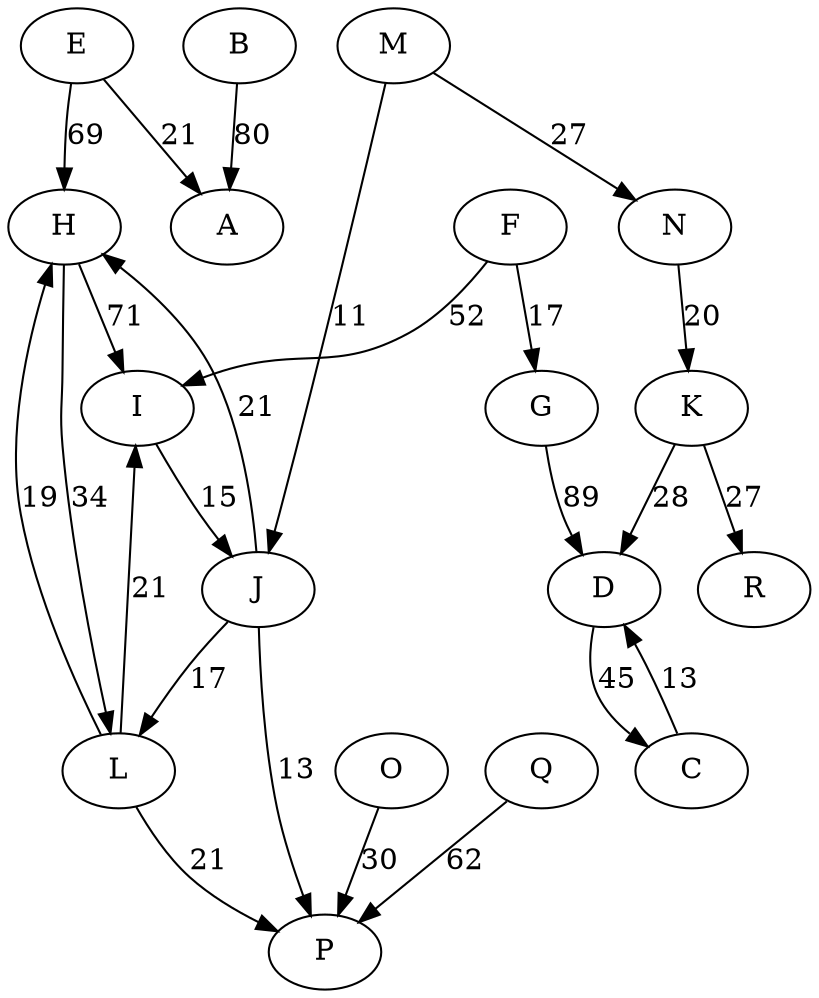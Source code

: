 digraph graph1{ 
B -> A [label = "80"];
C -> D [label = "13"];
D -> C [label = "45"];
E -> A [label = "21"];
E -> H [label = "69"];
F -> G [label = "17"];
F -> I [label = "52"];
G -> D [label = "89"];
H -> I [label = "71"];
H -> L [label = "34"];
I -> J [label = "15"];
J -> H [label = "21"];
J -> L [label = "17"];
J -> P [label = "13"];
K -> D [label = "28"];
K -> R [label = "27"];
L -> H [label = "19"];
L -> I [label = "21"];
L -> P [label = "21"];
M -> J [label = "11"];
M -> N [label = "27"];
N -> K [label = "20"];
O -> P [label = "30"];
Q -> P [label = "62"];
 } 